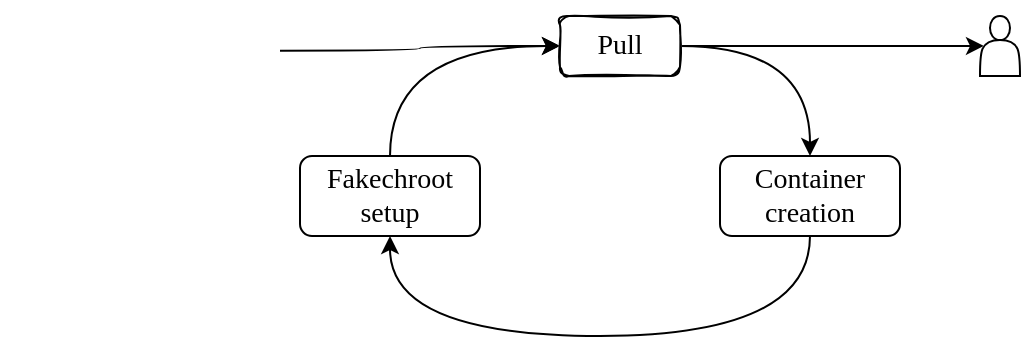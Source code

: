 <mxfile version="20.3.0" type="device"><diagram id="YHkfa9i-IG636LQtbCoJ" name="Page-1"><mxGraphModel dx="670" dy="424" grid="1" gridSize="10" guides="1" tooltips="1" connect="1" arrows="1" fold="1" page="1" pageScale="1" pageWidth="850" pageHeight="1100" math="0" shadow="0"><root><mxCell id="0"/><mxCell id="1" parent="0"/><mxCell id="5becXQsu72Yo1P_9C5jP-16" style="edgeStyle=orthogonalEdgeStyle;curved=1;rounded=0;sketch=0;hachureGap=4;orthogonalLoop=1;jettySize=auto;html=1;entryX=0;entryY=0.5;entryDx=0;entryDy=0;fontFamily=Georgia;fontSize=14;endArrow=classic;startSize=6;endSize=6;sourcePerimeterSpacing=0;targetPerimeterSpacing=0;endFill=1;" parent="1" source="5becXQsu72Yo1P_9C5jP-6" target="5becXQsu72Yo1P_9C5jP-15" edge="1"><mxGeometry relative="1" as="geometry"/></mxCell><mxCell id="5becXQsu72Yo1P_9C5jP-6" value="" style="shape=image;imageAspect=0;aspect=fixed;verticalLabelPosition=bottom;verticalAlign=top;sketch=1;hachureGap=4;fontFamily=Georgia;fontSize=14;image=https://opennebula.io/wp-content/uploads/2020/05/DockerHub.png;" parent="1" vertex="1"><mxGeometry x="380" y="219.99" width="140" height="34.73" as="geometry"/></mxCell><mxCell id="5becXQsu72Yo1P_9C5jP-19" style="edgeStyle=orthogonalEdgeStyle;curved=1;rounded=0;sketch=0;hachureGap=4;orthogonalLoop=1;jettySize=auto;html=1;entryX=0.5;entryY=0;entryDx=0;entryDy=0;fontFamily=Georgia;fontSize=14;endArrow=classic;startSize=6;endSize=6;sourcePerimeterSpacing=0;targetPerimeterSpacing=0;exitX=1;exitY=0.5;exitDx=0;exitDy=0;endFill=1;" parent="1" source="5becXQsu72Yo1P_9C5jP-15" target="5becXQsu72Yo1P_9C5jP-17" edge="1"><mxGeometry relative="1" as="geometry"/></mxCell><mxCell id="DUoa3iFhiAQDOJVSzB1N-2" style="edgeStyle=orthogonalEdgeStyle;curved=1;rounded=0;sketch=0;hachureGap=4;orthogonalLoop=1;jettySize=auto;html=1;entryX=0.1;entryY=0.5;entryDx=0;entryDy=0;fontFamily=Georgia;fontSize=14;endArrow=classic;startSize=6;endSize=6;sourcePerimeterSpacing=0;targetPerimeterSpacing=0;entryPerimeter=0;endFill=1;" parent="1" source="5becXQsu72Yo1P_9C5jP-15" target="DUoa3iFhiAQDOJVSzB1N-1" edge="1"><mxGeometry relative="1" as="geometry"/></mxCell><mxCell id="5becXQsu72Yo1P_9C5jP-15" value="&lt;p style=&quot;font-size: 14px;&quot;&gt;Pull&lt;/p&gt;" style="rounded=1;whiteSpace=wrap;html=1;sketch=1;hachureGap=4;fontFamily=Georgia;fontSize=14;" parent="1" vertex="1"><mxGeometry x="660" y="219.99" width="60" height="30" as="geometry"/></mxCell><mxCell id="5becXQsu72Yo1P_9C5jP-21" style="edgeStyle=orthogonalEdgeStyle;curved=1;rounded=0;sketch=0;hachureGap=4;orthogonalLoop=1;jettySize=auto;html=1;entryX=0.5;entryY=1;entryDx=0;entryDy=0;fontFamily=Georgia;fontSize=14;endArrow=classic;startSize=6;endSize=6;sourcePerimeterSpacing=0;targetPerimeterSpacing=0;exitX=0.5;exitY=1;exitDx=0;exitDy=0;endFill=1;" parent="1" source="5becXQsu72Yo1P_9C5jP-17" target="5becXQsu72Yo1P_9C5jP-18" edge="1"><mxGeometry relative="1" as="geometry"><Array as="points"><mxPoint x="785" y="380"/><mxPoint x="575" y="380"/></Array></mxGeometry></mxCell><mxCell id="5becXQsu72Yo1P_9C5jP-17" value="&lt;p style=&quot;font-size: 14px;&quot;&gt;Container&lt;br&gt;creation&lt;/p&gt;" style="rounded=1;whiteSpace=wrap;html=1;sketch=0;hachureGap=4;fontFamily=Georgia;fontSize=14;" parent="1" vertex="1"><mxGeometry x="740" y="290" width="90" height="40.01" as="geometry"/></mxCell><mxCell id="5becXQsu72Yo1P_9C5jP-20" style="edgeStyle=orthogonalEdgeStyle;curved=1;rounded=0;sketch=0;hachureGap=4;orthogonalLoop=1;jettySize=auto;html=1;entryX=0;entryY=0.5;entryDx=0;entryDy=0;fontFamily=Georgia;fontSize=14;endArrow=classic;startSize=6;endSize=6;sourcePerimeterSpacing=0;targetPerimeterSpacing=0;exitX=0.5;exitY=0;exitDx=0;exitDy=0;endFill=1;" parent="1" source="5becXQsu72Yo1P_9C5jP-18" target="5becXQsu72Yo1P_9C5jP-15" edge="1"><mxGeometry relative="1" as="geometry"/></mxCell><mxCell id="5becXQsu72Yo1P_9C5jP-18" value="&lt;p style=&quot;font-size: 14px;&quot;&gt;Fakechroot&lt;br&gt;setup&lt;/p&gt;" style="rounded=1;whiteSpace=wrap;html=1;sketch=0;hachureGap=4;fontFamily=Georgia;fontSize=14;" parent="1" vertex="1"><mxGeometry x="530" y="290" width="90" height="40.01" as="geometry"/></mxCell><mxCell id="DUoa3iFhiAQDOJVSzB1N-1" value="" style="shape=actor;whiteSpace=wrap;html=1;sketch=0;" parent="1" vertex="1"><mxGeometry x="870" y="219.99" width="20" height="30" as="geometry"/></mxCell></root></mxGraphModel></diagram></mxfile>